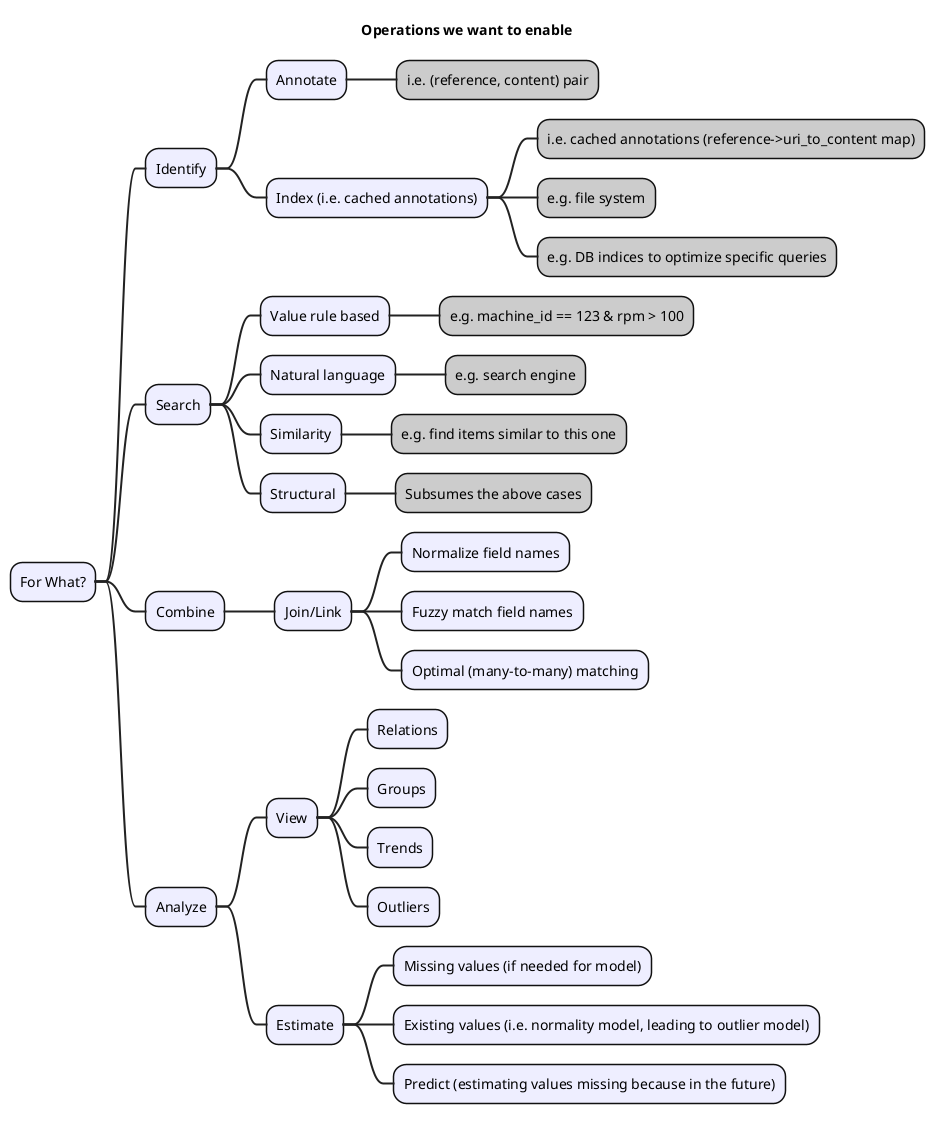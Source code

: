 @startmindmap

'https://plantuml.com/mindmap-diagram

'caption Vocabulary
title Operations we want to enable

'skinparam monochrome true
'skinparam white transparent

<style>
mindmapDiagram {
  node {
    BackgroundColor #eeeeff
    LineColor #111111
  }
  boxless {
    FontColor black
  }
  arrow {
    LineStyle 0
    LineThickness 2
    LineColor #222222
}
}
</style>


* For What?
** Identify
*** Annotate
****[#cccccc]  i.e. (reference, content) pair
*** Index (i.e. cached annotations)
****[#cccccc]  i.e. cached annotations (reference->uri_to_content map)
****[#cccccc]  e.g. file system
****[#cccccc]  e.g. DB indices to optimize specific queries
** Search
*** Value rule based
****[#cccccc]  e.g. machine_id == 123 & rpm > 100
*** Natural language
****[#cccccc]  e.g. search engine
*** Similarity
****[#cccccc]  e.g. find items similar to this one
*** Structural
****[#cccccc]  Subsumes the above cases
** Combine
*** Join/Link
**** Normalize field names
**** Fuzzy match field names
**** Optimal (many-to-many) matching
** Analyze
*** View
**** Relations
**** Groups
**** Trends
**** Outliers
*** Estimate
**** Missing values (if needed for model)
**** Existing values (i.e. normality model, leading to outlier model)
**** Predict (estimating values missing because in the future)

@endmindmap
